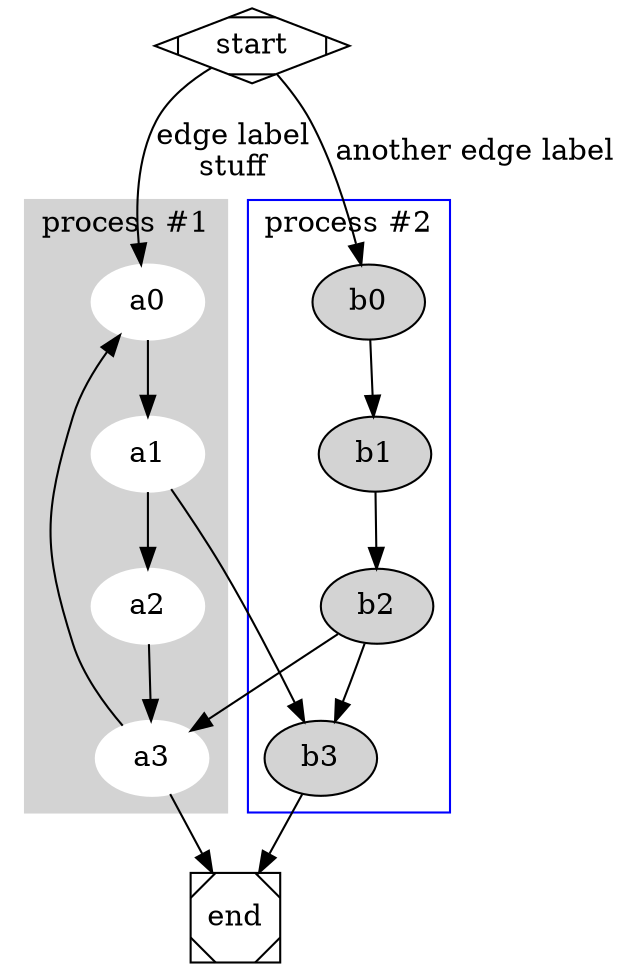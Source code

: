 digraph G {
    subgraph cluster0 {
        style=filled;
        color=lightgrey;
        label="process #1";

        node [style=filled,color=white];
        a0 -> a1 -> a2 -> a3;
    }
    subgraph cluster1 {
        color=blue;
        label="process #2";

        node [style=filled];
        b0 -> b1 -> b2 -> b3;
    }
    start -> a0 [label="edge label\nstuff"];
    start -> b0 [label="another edge label"];
    a1 -> b3;
    b2 -> a3;
    a3 -> a0;
    a3 -> end;
    b3 -> end;
    start [shape=Mdiamond];
    end [shape=Msquare];
}

